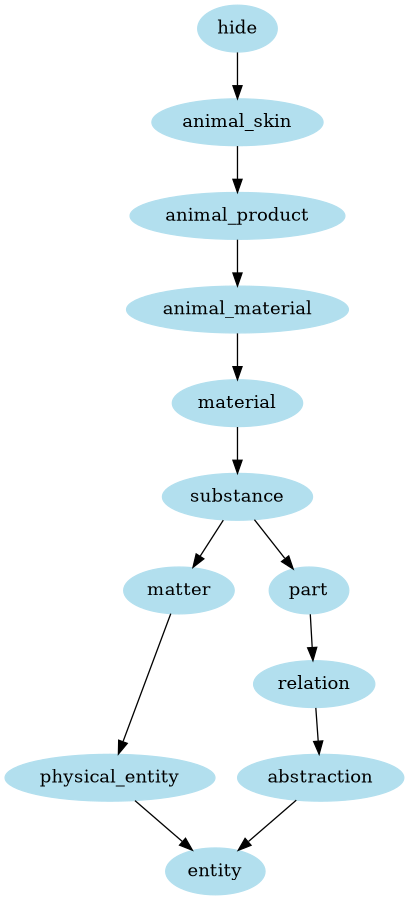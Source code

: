 digraph unix {
	node [color=lightblue2 style=filled]
	size="6,6"
	hide -> animal_skin
	animal_skin -> animal_product
	animal_product -> animal_material
	animal_material -> material
	material -> substance
	substance -> matter
	matter -> physical_entity
	physical_entity -> entity
	substance -> part
	part -> relation
	relation -> abstraction
	abstraction -> entity
}
